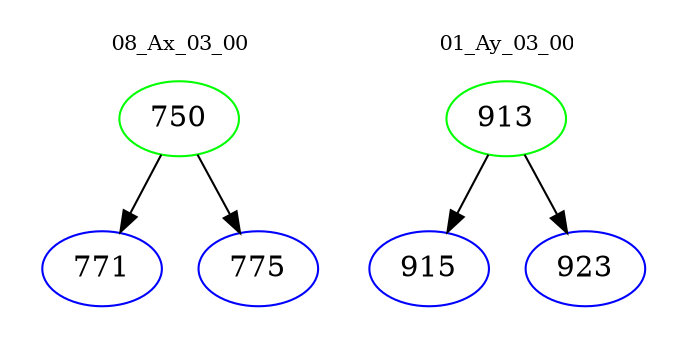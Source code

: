 digraph{
subgraph cluster_0 {
color = white
label = "08_Ax_03_00";
fontsize=10;
T0_750 [label="750", color="green"]
T0_750 -> T0_771 [color="black"]
T0_771 [label="771", color="blue"]
T0_750 -> T0_775 [color="black"]
T0_775 [label="775", color="blue"]
}
subgraph cluster_1 {
color = white
label = "01_Ay_03_00";
fontsize=10;
T1_913 [label="913", color="green"]
T1_913 -> T1_915 [color="black"]
T1_915 [label="915", color="blue"]
T1_913 -> T1_923 [color="black"]
T1_923 [label="923", color="blue"]
}
}
